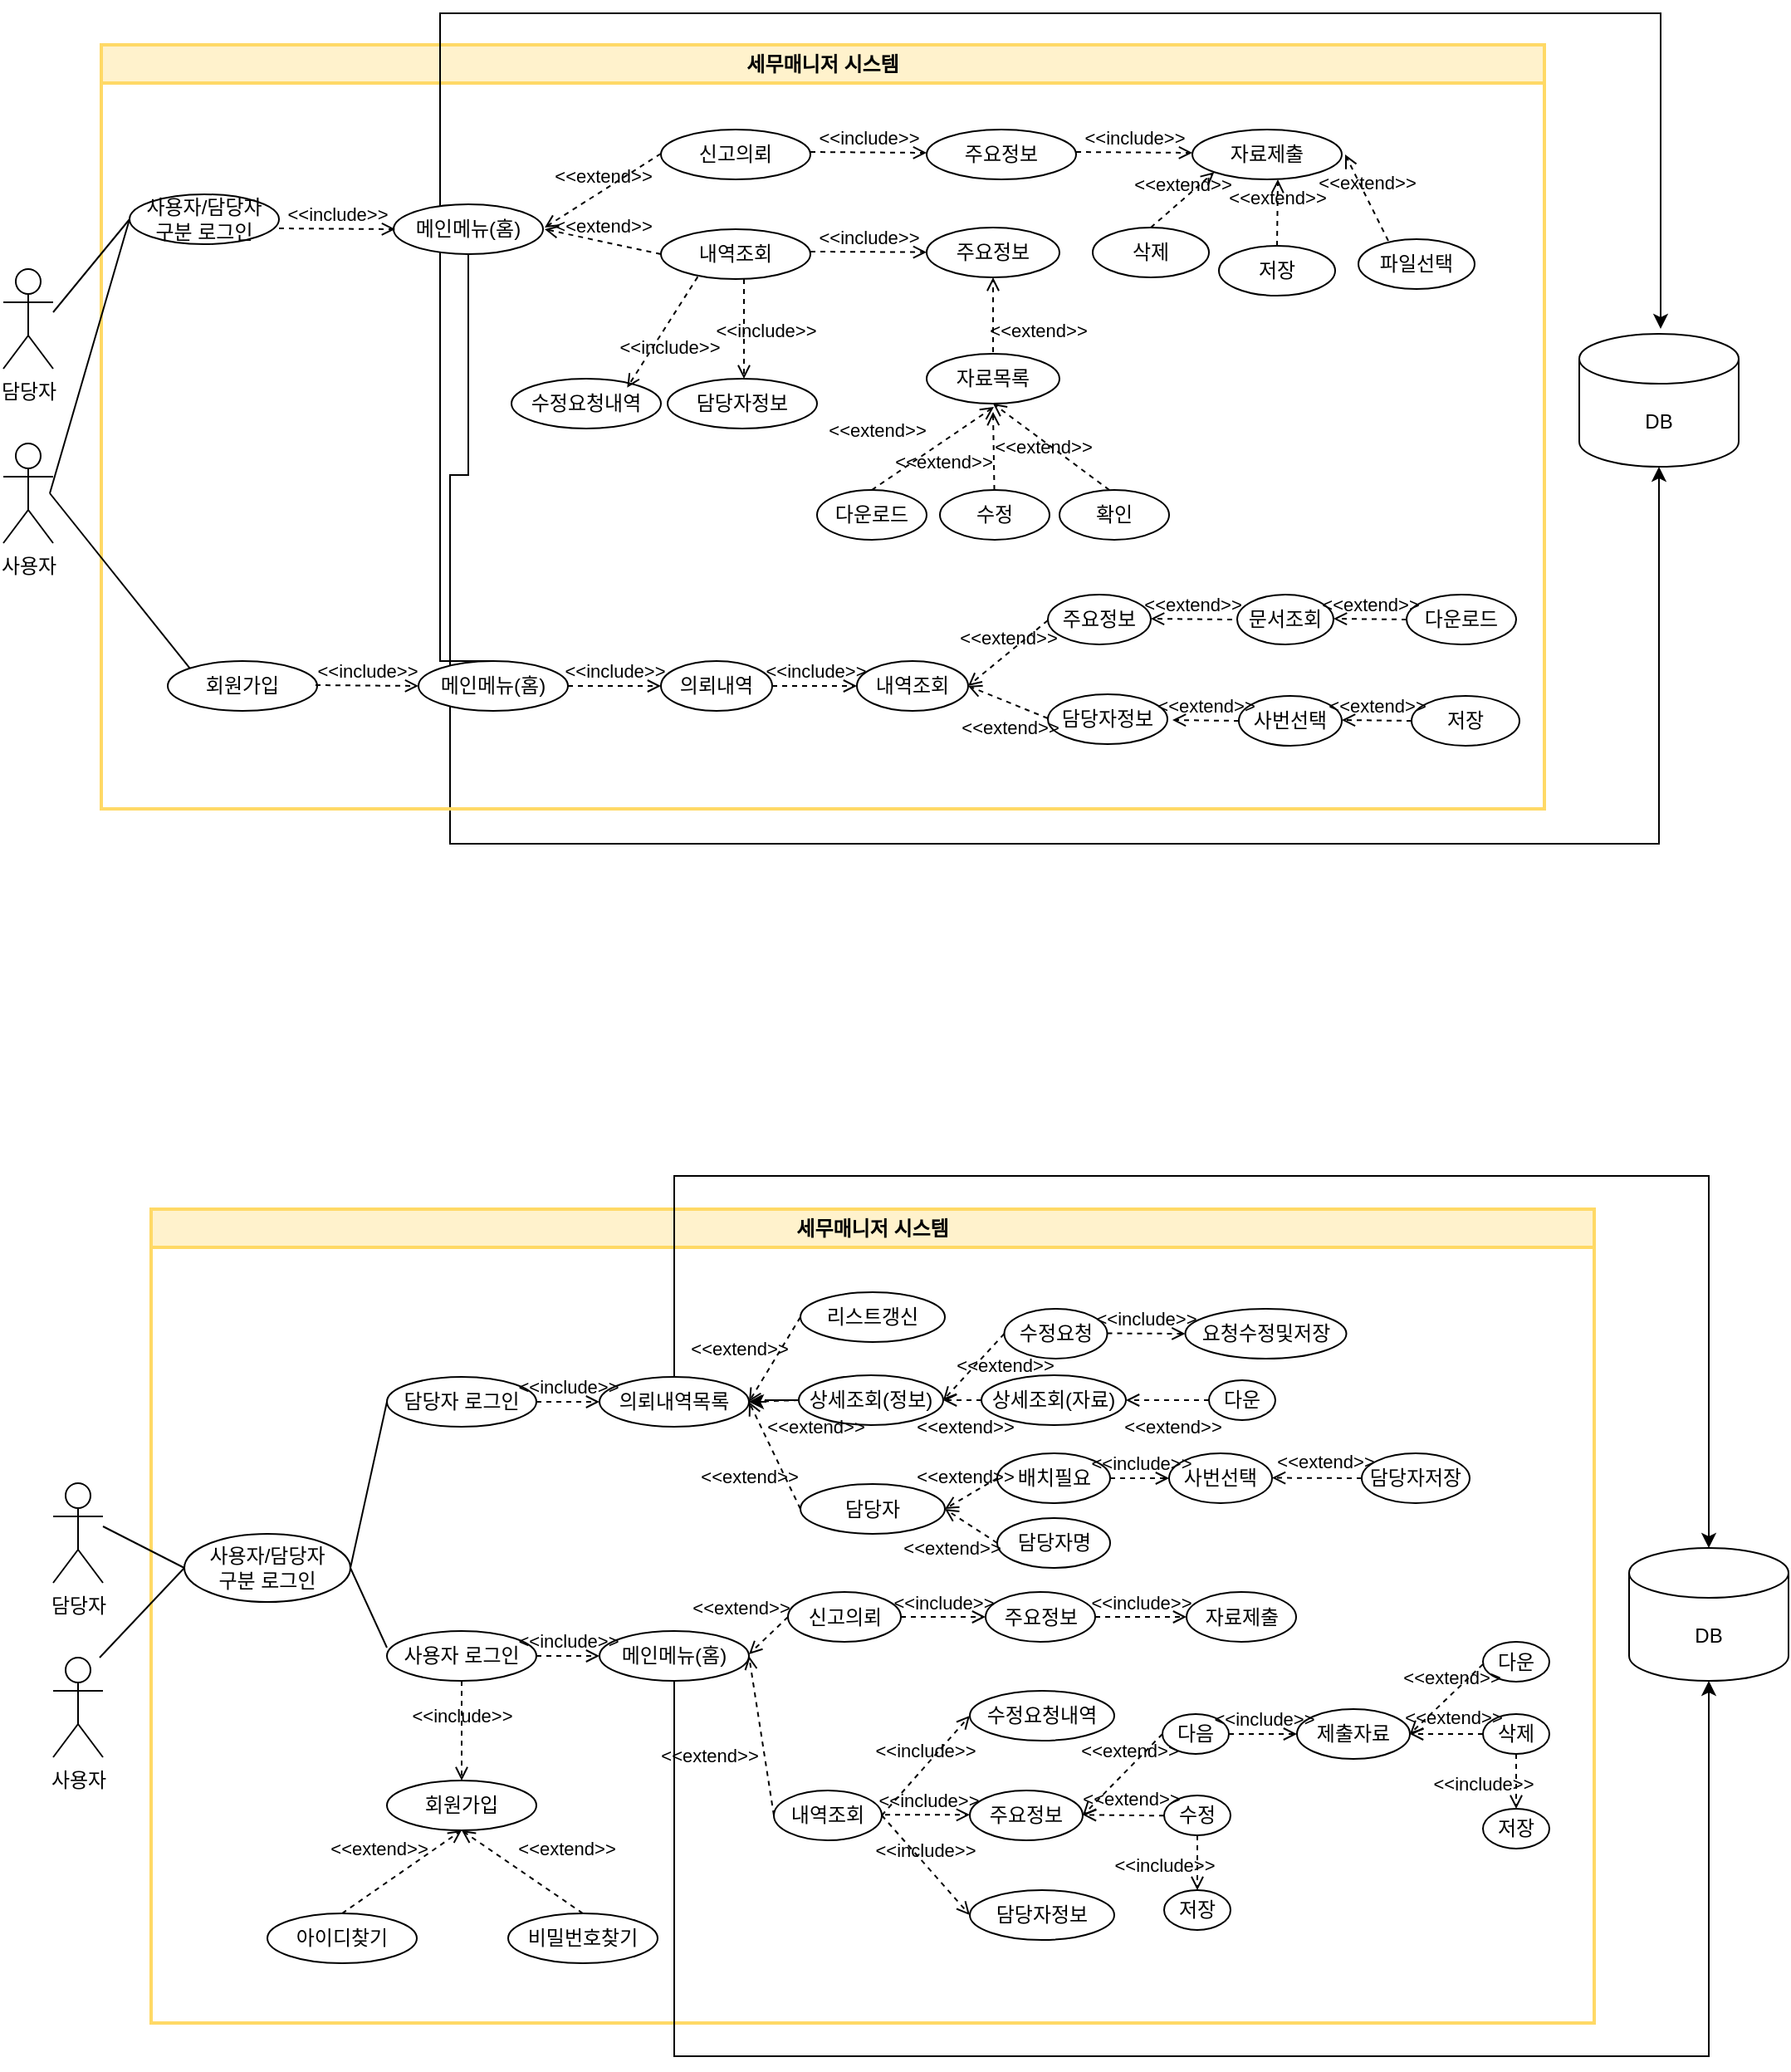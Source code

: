 <mxfile version="21.5.0" type="device">
  <diagram name="페이지-1" id="1_4jLRTt6C4VgZk9_CI8">
    <mxGraphModel dx="683" dy="436" grid="1" gridSize="10" guides="1" tooltips="1" connect="1" arrows="1" fold="1" page="1" pageScale="1" pageWidth="827" pageHeight="1169" math="0" shadow="0">
      <root>
        <mxCell id="0" />
        <mxCell id="1" parent="0" />
        <mxCell id="UnH_teKRYjCoHpWosyrO-1" value="담당자" style="shape=umlActor;verticalLabelPosition=bottom;verticalAlign=top;html=1;outlineConnect=0;" parent="1" vertex="1">
          <mxGeometry x="31" y="404" width="30" height="60" as="geometry" />
        </mxCell>
        <mxCell id="0yb1WNiDXI75J15WsoSP-32" style="edgeStyle=orthogonalEdgeStyle;rounded=0;orthogonalLoop=1;jettySize=auto;html=1;exitX=0.5;exitY=1;exitDx=0;exitDy=0;entryX=0.5;entryY=1;entryDx=0;entryDy=0;entryPerimeter=0;" parent="1" source="UnH_teKRYjCoHpWosyrO-8" target="UnH_teKRYjCoHpWosyrO-42" edge="1">
          <mxGeometry relative="1" as="geometry">
            <Array as="points">
              <mxPoint x="300" y="528" />
              <mxPoint x="300" y="750" />
              <mxPoint x="1028" y="750" />
            </Array>
          </mxGeometry>
        </mxCell>
        <mxCell id="UnH_teKRYjCoHpWosyrO-82" value="세무매니저 시스템" style="swimlane;whiteSpace=wrap;html=1;fillColor=#fff2cc;strokeColor=#FFD966;strokeWidth=2;" parent="1" vertex="1">
          <mxGeometry x="90" y="269" width="869" height="460" as="geometry" />
        </mxCell>
        <mxCell id="0yb1WNiDXI75J15WsoSP-33" style="edgeStyle=orthogonalEdgeStyle;rounded=0;orthogonalLoop=1;jettySize=auto;html=1;exitX=0.5;exitY=0;exitDx=0;exitDy=0;" parent="UnH_teKRYjCoHpWosyrO-82" source="0yb1WNiDXI75J15WsoSP-4" edge="1">
          <mxGeometry relative="1" as="geometry">
            <mxPoint x="939" y="171" as="targetPoint" />
            <Array as="points">
              <mxPoint x="204" y="-19" />
              <mxPoint x="939" y="-19" />
            </Array>
          </mxGeometry>
        </mxCell>
        <mxCell id="0yb1WNiDXI75J15WsoSP-5" value="" style="endArrow=none;html=1;rounded=0;entryX=0.367;entryY=0.967;entryDx=0;entryDy=0;entryPerimeter=0;" parent="UnH_teKRYjCoHpWosyrO-82" target="UnH_teKRYjCoHpWosyrO-2" edge="1">
          <mxGeometry width="50" height="50" relative="1" as="geometry">
            <mxPoint x="-31" y="270" as="sourcePoint" />
            <mxPoint x="14" y="242" as="targetPoint" />
          </mxGeometry>
        </mxCell>
        <mxCell id="0yb1WNiDXI75J15WsoSP-7" value="" style="endArrow=none;html=1;rounded=0;entryX=0;entryY=0.5;entryDx=0;entryDy=0;" parent="UnH_teKRYjCoHpWosyrO-82" target="UnH_teKRYjCoHpWosyrO-3" edge="1">
          <mxGeometry width="50" height="50" relative="1" as="geometry">
            <mxPoint x="-31" y="270" as="sourcePoint" />
            <mxPoint x="35" y="250" as="targetPoint" />
          </mxGeometry>
        </mxCell>
        <mxCell id="UnH_teKRYjCoHpWosyrO-3" value="사용자/담당자&lt;br&gt;구분 로그인" style="ellipse;whiteSpace=wrap;html=1;" parent="UnH_teKRYjCoHpWosyrO-82" vertex="1">
          <mxGeometry x="17" y="90" width="90" height="30" as="geometry" />
        </mxCell>
        <mxCell id="UnH_teKRYjCoHpWosyrO-8" value="메인메뉴(홈)" style="ellipse;whiteSpace=wrap;html=1;" parent="UnH_teKRYjCoHpWosyrO-82" vertex="1">
          <mxGeometry x="176" y="96" width="90" height="30" as="geometry" />
        </mxCell>
        <mxCell id="UnH_teKRYjCoHpWosyrO-10" value="&amp;lt;&amp;lt;include&amp;gt;&amp;gt;" style="html=1;verticalAlign=bottom;labelBackgroundColor=none;endArrow=open;endFill=0;dashed=1;rounded=0;" parent="UnH_teKRYjCoHpWosyrO-82" edge="1">
          <mxGeometry width="160" relative="1" as="geometry">
            <mxPoint x="107" y="110.5" as="sourcePoint" />
            <mxPoint x="177" y="111" as="targetPoint" />
          </mxGeometry>
        </mxCell>
        <mxCell id="UnH_teKRYjCoHpWosyrO-13" value="신고의뢰" style="ellipse;whiteSpace=wrap;html=1;" parent="UnH_teKRYjCoHpWosyrO-82" vertex="1">
          <mxGeometry x="337" y="51" width="90" height="30" as="geometry" />
        </mxCell>
        <mxCell id="UnH_teKRYjCoHpWosyrO-14" value="&amp;lt;&amp;lt;extend&amp;gt;&amp;gt;" style="html=1;verticalAlign=bottom;labelBackgroundColor=none;endArrow=open;endFill=0;dashed=1;rounded=0;entryX=1;entryY=0.5;entryDx=0;entryDy=0;" parent="UnH_teKRYjCoHpWosyrO-82" edge="1">
          <mxGeometry width="160" relative="1" as="geometry">
            <mxPoint x="337" y="65.5" as="sourcePoint" />
            <mxPoint x="267" y="110" as="targetPoint" />
          </mxGeometry>
        </mxCell>
        <mxCell id="UnH_teKRYjCoHpWosyrO-15" value="내역조회" style="ellipse;whiteSpace=wrap;html=1;" parent="UnH_teKRYjCoHpWosyrO-82" vertex="1">
          <mxGeometry x="337" y="111" width="90" height="30" as="geometry" />
        </mxCell>
        <mxCell id="UnH_teKRYjCoHpWosyrO-16" value="&amp;lt;&amp;lt;extend&amp;gt;&amp;gt;" style="html=1;verticalAlign=bottom;labelBackgroundColor=none;endArrow=open;endFill=0;dashed=1;rounded=0;exitX=0;exitY=0.5;exitDx=0;exitDy=0;" parent="UnH_teKRYjCoHpWosyrO-82" source="UnH_teKRYjCoHpWosyrO-15" edge="1">
          <mxGeometry width="160" relative="1" as="geometry">
            <mxPoint x="347" y="75.5" as="sourcePoint" />
            <mxPoint x="267" y="111" as="targetPoint" />
          </mxGeometry>
        </mxCell>
        <mxCell id="UnH_teKRYjCoHpWosyrO-17" value="&amp;lt;&amp;lt;include&amp;gt;&amp;gt;" style="html=1;verticalAlign=bottom;labelBackgroundColor=none;endArrow=open;endFill=0;dashed=1;rounded=0;" parent="UnH_teKRYjCoHpWosyrO-82" edge="1">
          <mxGeometry width="160" relative="1" as="geometry">
            <mxPoint x="427" y="64.5" as="sourcePoint" />
            <mxPoint x="497" y="65" as="targetPoint" />
          </mxGeometry>
        </mxCell>
        <mxCell id="UnH_teKRYjCoHpWosyrO-18" value="주요정보" style="ellipse;whiteSpace=wrap;html=1;" parent="UnH_teKRYjCoHpWosyrO-82" vertex="1">
          <mxGeometry x="497" y="51" width="90" height="30" as="geometry" />
        </mxCell>
        <mxCell id="UnH_teKRYjCoHpWosyrO-19" value="&amp;lt;&amp;lt;include&amp;gt;&amp;gt;" style="html=1;verticalAlign=bottom;labelBackgroundColor=none;endArrow=open;endFill=0;dashed=1;rounded=0;" parent="UnH_teKRYjCoHpWosyrO-82" edge="1">
          <mxGeometry width="160" relative="1" as="geometry">
            <mxPoint x="587" y="64.5" as="sourcePoint" />
            <mxPoint x="657" y="65" as="targetPoint" />
          </mxGeometry>
        </mxCell>
        <mxCell id="UnH_teKRYjCoHpWosyrO-20" value="자료제출" style="ellipse;whiteSpace=wrap;html=1;" parent="UnH_teKRYjCoHpWosyrO-82" vertex="1">
          <mxGeometry x="657" y="51" width="90" height="30" as="geometry" />
        </mxCell>
        <mxCell id="UnH_teKRYjCoHpWosyrO-21" value="&amp;lt;&amp;lt;include&amp;gt;&amp;gt;" style="html=1;verticalAlign=bottom;labelBackgroundColor=none;endArrow=open;endFill=0;dashed=1;rounded=0;" parent="UnH_teKRYjCoHpWosyrO-82" target="UnH_teKRYjCoHpWosyrO-22" edge="1">
          <mxGeometry width="160" relative="1" as="geometry">
            <mxPoint x="427" y="124.5" as="sourcePoint" />
            <mxPoint x="497" y="125" as="targetPoint" />
          </mxGeometry>
        </mxCell>
        <mxCell id="UnH_teKRYjCoHpWosyrO-22" value="주요정보" style="ellipse;whiteSpace=wrap;html=1;" parent="UnH_teKRYjCoHpWosyrO-82" vertex="1">
          <mxGeometry x="497" y="110" width="80" height="30" as="geometry" />
        </mxCell>
        <mxCell id="UnH_teKRYjCoHpWosyrO-23" value="&amp;lt;&amp;lt;extend&amp;gt;&amp;gt;" style="html=1;verticalAlign=bottom;labelBackgroundColor=none;endArrow=open;endFill=0;dashed=1;rounded=0;entryX=0.5;entryY=1;entryDx=0;entryDy=0;" parent="UnH_teKRYjCoHpWosyrO-82" target="UnH_teKRYjCoHpWosyrO-22" edge="1">
          <mxGeometry x="-0.6" y="-27" width="160" relative="1" as="geometry">
            <mxPoint x="537" y="191" as="sourcePoint" />
            <mxPoint x="517" y="191" as="targetPoint" />
            <mxPoint as="offset" />
          </mxGeometry>
        </mxCell>
        <mxCell id="UnH_teKRYjCoHpWosyrO-24" value="자료목록" style="ellipse;whiteSpace=wrap;html=1;" parent="UnH_teKRYjCoHpWosyrO-82" vertex="1">
          <mxGeometry x="497" y="186" width="80" height="30" as="geometry" />
        </mxCell>
        <mxCell id="UnH_teKRYjCoHpWosyrO-40" value="파일선택" style="ellipse;whiteSpace=wrap;html=1;" parent="UnH_teKRYjCoHpWosyrO-82" vertex="1">
          <mxGeometry x="757" y="117" width="70" height="30" as="geometry" />
        </mxCell>
        <mxCell id="UnH_teKRYjCoHpWosyrO-25" value="&amp;lt;&amp;lt;extend&amp;gt;&amp;gt;" style="html=1;verticalAlign=bottom;labelBackgroundColor=none;endArrow=open;endFill=0;dashed=1;rounded=0;entryX=0.5;entryY=1;entryDx=0;entryDy=0;exitX=0.5;exitY=0;exitDx=0;exitDy=0;" parent="UnH_teKRYjCoHpWosyrO-82" source="UnH_teKRYjCoHpWosyrO-26" edge="1">
          <mxGeometry x="-0.603" y="21" width="160" relative="1" as="geometry">
            <mxPoint x="537.5" y="269" as="sourcePoint" />
            <mxPoint x="537.5" y="218" as="targetPoint" />
            <mxPoint as="offset" />
          </mxGeometry>
        </mxCell>
        <mxCell id="UnH_teKRYjCoHpWosyrO-26" value="다운로드" style="ellipse;whiteSpace=wrap;html=1;" parent="UnH_teKRYjCoHpWosyrO-82" vertex="1">
          <mxGeometry x="431" y="268" width="66" height="30" as="geometry" />
        </mxCell>
        <mxCell id="UnH_teKRYjCoHpWosyrO-27" value="&amp;lt;&amp;lt;include&amp;gt;&amp;gt;" style="html=1;verticalAlign=bottom;labelBackgroundColor=none;endArrow=open;endFill=0;dashed=1;rounded=0;" parent="UnH_teKRYjCoHpWosyrO-82" edge="1">
          <mxGeometry x="0.333" y="13" width="160" relative="1" as="geometry">
            <mxPoint x="387" y="141" as="sourcePoint" />
            <mxPoint x="387" y="201" as="targetPoint" />
            <mxPoint as="offset" />
          </mxGeometry>
        </mxCell>
        <mxCell id="UnH_teKRYjCoHpWosyrO-28" value="담당자정보" style="ellipse;whiteSpace=wrap;html=1;" parent="UnH_teKRYjCoHpWosyrO-82" vertex="1">
          <mxGeometry x="341" y="201" width="90" height="30" as="geometry" />
        </mxCell>
        <mxCell id="UnH_teKRYjCoHpWosyrO-29" value="&amp;lt;&amp;lt;extend&amp;gt;&amp;gt;" style="html=1;verticalAlign=bottom;labelBackgroundColor=none;endArrow=open;endFill=0;dashed=1;rounded=0;entryX=0;entryY=1;entryDx=0;entryDy=0;exitX=0.5;exitY=0;exitDx=0;exitDy=0;" parent="UnH_teKRYjCoHpWosyrO-82" source="UnH_teKRYjCoHpWosyrO-32" target="UnH_teKRYjCoHpWosyrO-20" edge="1">
          <mxGeometry width="160" relative="1" as="geometry">
            <mxPoint x="657" y="131" as="sourcePoint" />
            <mxPoint x="707" y="81" as="targetPoint" />
          </mxGeometry>
        </mxCell>
        <mxCell id="UnH_teKRYjCoHpWosyrO-30" value="저장" style="ellipse;whiteSpace=wrap;html=1;" parent="UnH_teKRYjCoHpWosyrO-82" vertex="1">
          <mxGeometry x="673" y="121" width="70" height="30" as="geometry" />
        </mxCell>
        <mxCell id="UnH_teKRYjCoHpWosyrO-31" value="&amp;lt;&amp;lt;extend&amp;gt;&amp;gt;" style="html=1;verticalAlign=bottom;labelBackgroundColor=none;endArrow=open;endFill=0;dashed=1;rounded=0;entryX=0;entryY=1;entryDx=0;entryDy=0;exitX=0.5;exitY=0;exitDx=0;exitDy=0;" parent="UnH_teKRYjCoHpWosyrO-82" source="UnH_teKRYjCoHpWosyrO-30" edge="1">
          <mxGeometry width="160" relative="1" as="geometry">
            <mxPoint x="707" y="121" as="sourcePoint" />
            <mxPoint x="708.5" y="81" as="targetPoint" />
          </mxGeometry>
        </mxCell>
        <mxCell id="UnH_teKRYjCoHpWosyrO-32" value="삭제" style="ellipse;whiteSpace=wrap;html=1;" parent="UnH_teKRYjCoHpWosyrO-82" vertex="1">
          <mxGeometry x="597" y="110" width="70" height="30" as="geometry" />
        </mxCell>
        <mxCell id="UnH_teKRYjCoHpWosyrO-34" value="&amp;lt;&amp;lt;extend&amp;gt;&amp;gt;" style="html=1;verticalAlign=bottom;labelBackgroundColor=none;endArrow=open;endFill=0;dashed=1;rounded=0;entryX=0.5;entryY=1;entryDx=0;entryDy=0;" parent="UnH_teKRYjCoHpWosyrO-82" target="UnH_teKRYjCoHpWosyrO-24" edge="1">
          <mxGeometry x="-0.031" y="10" width="160" relative="1" as="geometry">
            <mxPoint x="607" y="268" as="sourcePoint" />
            <mxPoint x="712" y="268" as="targetPoint" />
            <mxPoint as="offset" />
          </mxGeometry>
        </mxCell>
        <mxCell id="UnH_teKRYjCoHpWosyrO-35" value="확인" style="ellipse;whiteSpace=wrap;html=1;" parent="UnH_teKRYjCoHpWosyrO-82" vertex="1">
          <mxGeometry x="577" y="268" width="66" height="30" as="geometry" />
        </mxCell>
        <mxCell id="UnH_teKRYjCoHpWosyrO-36" value="수정" style="ellipse;whiteSpace=wrap;html=1;" parent="UnH_teKRYjCoHpWosyrO-82" vertex="1">
          <mxGeometry x="505" y="268" width="66" height="30" as="geometry" />
        </mxCell>
        <mxCell id="UnH_teKRYjCoHpWosyrO-37" value="&amp;lt;&amp;lt;extend&amp;gt;&amp;gt;" style="html=1;verticalAlign=bottom;labelBackgroundColor=none;endArrow=open;endFill=0;dashed=1;rounded=0;" parent="UnH_teKRYjCoHpWosyrO-82" source="UnH_teKRYjCoHpWosyrO-36" edge="1">
          <mxGeometry x="-0.681" y="31" width="160" relative="1" as="geometry">
            <mxPoint x="417" y="381" as="sourcePoint" />
            <mxPoint x="537" y="221" as="targetPoint" />
            <mxPoint y="-1" as="offset" />
          </mxGeometry>
        </mxCell>
        <mxCell id="UnH_teKRYjCoHpWosyrO-41" value="&amp;lt;&amp;lt;extend&amp;gt;&amp;gt;" style="html=1;verticalAlign=bottom;labelBackgroundColor=none;endArrow=open;endFill=0;dashed=1;rounded=0;exitX=0.257;exitY=0.033;exitDx=0;exitDy=0;exitPerimeter=0;" parent="UnH_teKRYjCoHpWosyrO-82" source="UnH_teKRYjCoHpWosyrO-40" edge="1">
          <mxGeometry width="160" relative="1" as="geometry">
            <mxPoint x="483" y="5.5" as="sourcePoint" />
            <mxPoint x="749" y="66" as="targetPoint" />
          </mxGeometry>
        </mxCell>
        <mxCell id="UnH_teKRYjCoHpWosyrO-2" value="회원가입" style="ellipse;whiteSpace=wrap;html=1;" parent="UnH_teKRYjCoHpWosyrO-82" vertex="1">
          <mxGeometry x="40" y="371" width="90" height="30" as="geometry" />
        </mxCell>
        <mxCell id="0yb1WNiDXI75J15WsoSP-3" value="&amp;lt;&amp;lt;include&amp;gt;&amp;gt;" style="html=1;verticalAlign=bottom;labelBackgroundColor=none;endArrow=open;endFill=0;dashed=1;rounded=0;entryX=0;entryY=0.5;entryDx=0;entryDy=0;" parent="UnH_teKRYjCoHpWosyrO-82" target="0yb1WNiDXI75J15WsoSP-4" edge="1">
          <mxGeometry width="160" relative="1" as="geometry">
            <mxPoint x="129" y="385.5" as="sourcePoint" />
            <mxPoint x="199" y="386" as="targetPoint" />
          </mxGeometry>
        </mxCell>
        <mxCell id="0yb1WNiDXI75J15WsoSP-4" value="메인메뉴(홈)" style="ellipse;whiteSpace=wrap;html=1;" parent="UnH_teKRYjCoHpWosyrO-82" vertex="1">
          <mxGeometry x="191" y="371" width="90" height="30" as="geometry" />
        </mxCell>
        <mxCell id="0yb1WNiDXI75J15WsoSP-8" value="의뢰내역" style="ellipse;whiteSpace=wrap;html=1;" parent="UnH_teKRYjCoHpWosyrO-82" vertex="1">
          <mxGeometry x="337" y="371" width="67" height="30" as="geometry" />
        </mxCell>
        <mxCell id="0yb1WNiDXI75J15WsoSP-12" value="주요정보" style="ellipse;whiteSpace=wrap;html=1;" parent="UnH_teKRYjCoHpWosyrO-82" vertex="1">
          <mxGeometry x="570" y="331" width="62" height="30" as="geometry" />
        </mxCell>
        <mxCell id="0yb1WNiDXI75J15WsoSP-13" value="담당자정보" style="ellipse;whiteSpace=wrap;html=1;" parent="UnH_teKRYjCoHpWosyrO-82" vertex="1">
          <mxGeometry x="570" y="391" width="72" height="30" as="geometry" />
        </mxCell>
        <mxCell id="0yb1WNiDXI75J15WsoSP-15" value="&amp;lt;&amp;lt;include&amp;gt;&amp;gt;" style="html=1;verticalAlign=bottom;labelBackgroundColor=none;endArrow=open;endFill=0;dashed=1;rounded=0;entryX=0;entryY=0.5;entryDx=0;entryDy=0;exitX=1;exitY=0.5;exitDx=0;exitDy=0;exitPerimeter=0;" parent="UnH_teKRYjCoHpWosyrO-82" source="0yb1WNiDXI75J15WsoSP-4" target="0yb1WNiDXI75J15WsoSP-8" edge="1">
          <mxGeometry width="160" relative="1" as="geometry">
            <mxPoint x="289" y="385.5" as="sourcePoint" />
            <mxPoint x="449" y="385.5" as="targetPoint" />
          </mxGeometry>
        </mxCell>
        <mxCell id="0yb1WNiDXI75J15WsoSP-16" value="&amp;lt;&amp;lt;extend&amp;gt;&amp;gt;" style="html=1;verticalAlign=bottom;labelBackgroundColor=none;endArrow=open;endFill=0;dashed=1;rounded=0;entryX=1;entryY=0.5;entryDx=0;entryDy=0;" parent="UnH_teKRYjCoHpWosyrO-82" target="0yb1WNiDXI75J15WsoSP-20" edge="1">
          <mxGeometry width="160" relative="1" as="geometry">
            <mxPoint x="570" y="346.5" as="sourcePoint" />
            <mxPoint x="530" y="386" as="targetPoint" />
          </mxGeometry>
        </mxCell>
        <mxCell id="0yb1WNiDXI75J15WsoSP-17" value="&amp;lt;&amp;lt;extend&amp;gt;&amp;gt;" style="html=1;verticalAlign=bottom;labelBackgroundColor=none;endArrow=open;endFill=0;dashed=1;rounded=0;entryX=1;entryY=0.5;entryDx=0;entryDy=0;" parent="UnH_teKRYjCoHpWosyrO-82" target="0yb1WNiDXI75J15WsoSP-20" edge="1">
          <mxGeometry x="-0.364" y="21" width="160" relative="1" as="geometry">
            <mxPoint x="570" y="405.5" as="sourcePoint" />
            <mxPoint x="530" y="391" as="targetPoint" />
            <mxPoint y="1" as="offset" />
          </mxGeometry>
        </mxCell>
        <mxCell id="0yb1WNiDXI75J15WsoSP-20" value="내역조회" style="ellipse;whiteSpace=wrap;html=1;" parent="UnH_teKRYjCoHpWosyrO-82" vertex="1">
          <mxGeometry x="455" y="371" width="67" height="30" as="geometry" />
        </mxCell>
        <mxCell id="0yb1WNiDXI75J15WsoSP-21" value="&amp;lt;&amp;lt;include&amp;gt;&amp;gt;" style="html=1;verticalAlign=bottom;labelBackgroundColor=none;endArrow=open;endFill=0;dashed=1;rounded=0;entryX=0;entryY=0.5;entryDx=0;entryDy=0;exitX=1;exitY=0.5;exitDx=0;exitDy=0;" parent="UnH_teKRYjCoHpWosyrO-82" source="0yb1WNiDXI75J15WsoSP-8" target="0yb1WNiDXI75J15WsoSP-20" edge="1">
          <mxGeometry width="160" relative="1" as="geometry">
            <mxPoint x="421" y="385.5" as="sourcePoint" />
            <mxPoint x="581" y="385.5" as="targetPoint" />
          </mxGeometry>
        </mxCell>
        <mxCell id="0yb1WNiDXI75J15WsoSP-26" value="문서조회" style="ellipse;whiteSpace=wrap;html=1;" parent="UnH_teKRYjCoHpWosyrO-82" vertex="1">
          <mxGeometry x="684" y="331" width="58" height="30" as="geometry" />
        </mxCell>
        <mxCell id="0yb1WNiDXI75J15WsoSP-27" value="다운로드" style="ellipse;whiteSpace=wrap;html=1;" parent="UnH_teKRYjCoHpWosyrO-82" vertex="1">
          <mxGeometry x="786" y="331" width="66" height="30" as="geometry" />
        </mxCell>
        <mxCell id="0yb1WNiDXI75J15WsoSP-29" value="&amp;lt;&amp;lt;extend&amp;gt;&amp;gt;" style="html=1;verticalAlign=bottom;labelBackgroundColor=none;endArrow=open;endFill=0;dashed=1;rounded=0;" parent="UnH_teKRYjCoHpWosyrO-82" edge="1">
          <mxGeometry width="160" relative="1" as="geometry">
            <mxPoint x="681" y="346" as="sourcePoint" />
            <mxPoint x="632" y="345.5" as="targetPoint" />
          </mxGeometry>
        </mxCell>
        <mxCell id="0yb1WNiDXI75J15WsoSP-31" value="&amp;lt;&amp;lt;extend&amp;gt;&amp;gt;" style="html=1;verticalAlign=bottom;labelBackgroundColor=none;endArrow=open;endFill=0;dashed=1;rounded=0;exitX=0;exitY=0.5;exitDx=0;exitDy=0;" parent="UnH_teKRYjCoHpWosyrO-82" source="0yb1WNiDXI75J15WsoSP-27" edge="1">
          <mxGeometry width="160" relative="1" as="geometry">
            <mxPoint x="902" y="345.5" as="sourcePoint" />
            <mxPoint x="742" y="345.5" as="targetPoint" />
          </mxGeometry>
        </mxCell>
        <mxCell id="0yb1WNiDXI75J15WsoSP-18" value="사번선택" style="ellipse;whiteSpace=wrap;html=1;" parent="UnH_teKRYjCoHpWosyrO-82" vertex="1">
          <mxGeometry x="685" y="392" width="62" height="30" as="geometry" />
        </mxCell>
        <mxCell id="0yb1WNiDXI75J15WsoSP-22" value="&amp;lt;&amp;lt;extend&amp;gt;&amp;gt;" style="html=1;verticalAlign=bottom;labelBackgroundColor=none;endArrow=open;endFill=0;dashed=1;rounded=0;exitX=0;exitY=0.5;exitDx=0;exitDy=0;" parent="UnH_teKRYjCoHpWosyrO-82" source="0yb1WNiDXI75J15WsoSP-18" edge="1">
          <mxGeometry width="160" relative="1" as="geometry">
            <mxPoint x="805" y="406.5" as="sourcePoint" />
            <mxPoint x="645" y="406.5" as="targetPoint" />
          </mxGeometry>
        </mxCell>
        <mxCell id="0yb1WNiDXI75J15WsoSP-28" value="저장" style="ellipse;whiteSpace=wrap;html=1;" parent="UnH_teKRYjCoHpWosyrO-82" vertex="1">
          <mxGeometry x="789" y="392" width="65" height="30" as="geometry" />
        </mxCell>
        <mxCell id="0yb1WNiDXI75J15WsoSP-30" value="&amp;lt;&amp;lt;extend&amp;gt;&amp;gt;" style="html=1;verticalAlign=bottom;labelBackgroundColor=none;endArrow=open;endFill=0;dashed=1;rounded=0;exitX=0;exitY=0.5;exitDx=0;exitDy=0;" parent="UnH_teKRYjCoHpWosyrO-82" source="0yb1WNiDXI75J15WsoSP-28" edge="1">
          <mxGeometry width="160" relative="1" as="geometry">
            <mxPoint x="907" y="406.5" as="sourcePoint" />
            <mxPoint x="747" y="406.5" as="targetPoint" />
          </mxGeometry>
        </mxCell>
        <mxCell id="mCSv1eMPrU4gCBN5cKcx-4" value="수정요청내역" style="ellipse;whiteSpace=wrap;html=1;" parent="UnH_teKRYjCoHpWosyrO-82" vertex="1">
          <mxGeometry x="247" y="201" width="90" height="30" as="geometry" />
        </mxCell>
        <mxCell id="mCSv1eMPrU4gCBN5cKcx-3" value="&amp;lt;&amp;lt;include&amp;gt;&amp;gt;" style="html=1;verticalAlign=bottom;labelBackgroundColor=none;endArrow=open;endFill=0;dashed=1;rounded=0;exitX=0.246;exitY=0.956;exitDx=0;exitDy=0;exitPerimeter=0;entryX=0.774;entryY=0.178;entryDx=0;entryDy=0;entryPerimeter=0;" parent="UnH_teKRYjCoHpWosyrO-82" source="UnH_teKRYjCoHpWosyrO-15" target="mCSv1eMPrU4gCBN5cKcx-4" edge="1">
          <mxGeometry x="0.333" y="13" width="160" relative="1" as="geometry">
            <mxPoint x="320" y="141" as="sourcePoint" />
            <mxPoint x="320" y="201" as="targetPoint" />
            <mxPoint as="offset" />
          </mxGeometry>
        </mxCell>
        <mxCell id="UnH_teKRYjCoHpWosyrO-42" value="DB" style="shape=cylinder3;whiteSpace=wrap;html=1;boundedLbl=1;backgroundOutline=1;size=15;" parent="1" vertex="1">
          <mxGeometry x="980" y="443" width="96" height="80" as="geometry" />
        </mxCell>
        <mxCell id="UnH_teKRYjCoHpWosyrO-89" value="사용자" style="shape=umlActor;verticalLabelPosition=bottom;verticalAlign=top;html=1;outlineConnect=0;" parent="1" vertex="1">
          <mxGeometry x="31" y="509" width="30" height="60" as="geometry" />
        </mxCell>
        <mxCell id="UnH_teKRYjCoHpWosyrO-6" value="" style="endArrow=none;html=1;rounded=0;entryX=0;entryY=0.5;entryDx=0;entryDy=0;" parent="1" target="UnH_teKRYjCoHpWosyrO-3" edge="1">
          <mxGeometry width="50" height="50" relative="1" as="geometry">
            <mxPoint x="61" y="430" as="sourcePoint" />
            <mxPoint x="101" y="470" as="targetPoint" />
          </mxGeometry>
        </mxCell>
        <mxCell id="mCSv1eMPrU4gCBN5cKcx-6" value="담당자" style="shape=umlActor;verticalLabelPosition=bottom;verticalAlign=top;html=1;outlineConnect=0;" parent="1" vertex="1">
          <mxGeometry x="61" y="1135" width="30" height="60" as="geometry" />
        </mxCell>
        <mxCell id="mCSv1eMPrU4gCBN5cKcx-8" value="세무매니저 시스템" style="swimlane;whiteSpace=wrap;html=1;fillColor=#fff2cc;strokeColor=#FFD966;strokeWidth=2;" parent="1" vertex="1">
          <mxGeometry x="120" y="970" width="869" height="490" as="geometry" />
        </mxCell>
        <mxCell id="mCSv1eMPrU4gCBN5cKcx-11" value="" style="endArrow=none;html=1;rounded=0;entryX=0;entryY=0.5;entryDx=0;entryDy=0;" parent="mCSv1eMPrU4gCBN5cKcx-8" target="mCSv1eMPrU4gCBN5cKcx-12" edge="1">
          <mxGeometry width="50" height="50" relative="1" as="geometry">
            <mxPoint x="-31" y="270" as="sourcePoint" />
            <mxPoint x="35" y="250" as="targetPoint" />
          </mxGeometry>
        </mxCell>
        <mxCell id="mCSv1eMPrU4gCBN5cKcx-12" value="사용자/담당자&lt;br&gt;구분 로그인" style="ellipse;whiteSpace=wrap;html=1;" parent="mCSv1eMPrU4gCBN5cKcx-8" vertex="1">
          <mxGeometry x="20" y="195.5" width="100" height="41" as="geometry" />
        </mxCell>
        <mxCell id="mCSv1eMPrU4gCBN5cKcx-68" value="" style="endArrow=none;html=1;rounded=0;exitX=1;exitY=0.5;exitDx=0;exitDy=0;entryX=0;entryY=0.5;entryDx=0;entryDy=0;" parent="mCSv1eMPrU4gCBN5cKcx-8" source="mCSv1eMPrU4gCBN5cKcx-12" target="mCSv1eMPrU4gCBN5cKcx-69" edge="1">
          <mxGeometry width="50" height="50" relative="1" as="geometry">
            <mxPoint x="120" y="214" as="sourcePoint" />
            <mxPoint x="140" y="90" as="targetPoint" />
          </mxGeometry>
        </mxCell>
        <mxCell id="mCSv1eMPrU4gCBN5cKcx-69" value="담당자 로그인" style="ellipse;whiteSpace=wrap;html=1;" parent="mCSv1eMPrU4gCBN5cKcx-8" vertex="1">
          <mxGeometry x="142" y="101" width="90" height="30" as="geometry" />
        </mxCell>
        <mxCell id="mCSv1eMPrU4gCBN5cKcx-67" value="사용자 로그인" style="ellipse;whiteSpace=wrap;html=1;" parent="mCSv1eMPrU4gCBN5cKcx-8" vertex="1">
          <mxGeometry x="142" y="254" width="90" height="30" as="geometry" />
        </mxCell>
        <mxCell id="mCSv1eMPrU4gCBN5cKcx-66" value="" style="endArrow=none;html=1;rounded=0;entryX=1;entryY=0.5;entryDx=0;entryDy=0;exitX=0;exitY=0.333;exitDx=0;exitDy=0;exitPerimeter=0;" parent="mCSv1eMPrU4gCBN5cKcx-8" source="mCSv1eMPrU4gCBN5cKcx-67" target="mCSv1eMPrU4gCBN5cKcx-12" edge="1">
          <mxGeometry width="50" height="50" relative="1" as="geometry">
            <mxPoint x="140" y="274" as="sourcePoint" />
            <mxPoint x="120.0" y="240" as="targetPoint" />
          </mxGeometry>
        </mxCell>
        <mxCell id="mCSv1eMPrU4gCBN5cKcx-70" value="회원가입" style="ellipse;whiteSpace=wrap;html=1;" parent="mCSv1eMPrU4gCBN5cKcx-8" vertex="1">
          <mxGeometry x="142" y="344" width="90" height="30" as="geometry" />
        </mxCell>
        <mxCell id="mCSv1eMPrU4gCBN5cKcx-71" value="메인메뉴(홈)" style="ellipse;whiteSpace=wrap;html=1;" parent="mCSv1eMPrU4gCBN5cKcx-8" vertex="1">
          <mxGeometry x="270" y="254" width="90" height="30" as="geometry" />
        </mxCell>
        <mxCell id="mCSv1eMPrU4gCBN5cKcx-72" value="&amp;lt;&amp;lt;include&amp;gt;&amp;gt;" style="html=1;verticalAlign=bottom;labelBackgroundColor=none;endArrow=open;endFill=0;dashed=1;rounded=0;entryX=0;entryY=0.5;entryDx=0;entryDy=0;" parent="mCSv1eMPrU4gCBN5cKcx-8" source="mCSv1eMPrU4gCBN5cKcx-67" target="mCSv1eMPrU4gCBN5cKcx-71" edge="1">
          <mxGeometry width="160" relative="1" as="geometry">
            <mxPoint x="232" y="268.58" as="sourcePoint" />
            <mxPoint x="294" y="269.08" as="targetPoint" />
          </mxGeometry>
        </mxCell>
        <mxCell id="mCSv1eMPrU4gCBN5cKcx-74" value="&amp;lt;&amp;lt;include&amp;gt;&amp;gt;" style="html=1;verticalAlign=bottom;labelBackgroundColor=none;endArrow=open;endFill=0;dashed=1;rounded=0;entryX=0.5;entryY=0;entryDx=0;entryDy=0;exitX=0.5;exitY=1;exitDx=0;exitDy=0;" parent="mCSv1eMPrU4gCBN5cKcx-8" source="mCSv1eMPrU4gCBN5cKcx-67" target="mCSv1eMPrU4gCBN5cKcx-70" edge="1">
          <mxGeometry width="160" relative="1" as="geometry">
            <mxPoint x="170" y="314" as="sourcePoint" />
            <mxPoint x="232" y="314.5" as="targetPoint" />
          </mxGeometry>
        </mxCell>
        <mxCell id="mCSv1eMPrU4gCBN5cKcx-75" value="신고의뢰" style="ellipse;whiteSpace=wrap;html=1;" parent="mCSv1eMPrU4gCBN5cKcx-8" vertex="1">
          <mxGeometry x="383.5" y="230.5" width="68" height="30" as="geometry" />
        </mxCell>
        <mxCell id="mCSv1eMPrU4gCBN5cKcx-76" value="&amp;lt;&amp;lt;extend&amp;gt;&amp;gt;" style="html=1;verticalAlign=bottom;labelBackgroundColor=none;endArrow=open;endFill=0;dashed=1;rounded=0;entryX=1;entryY=0.5;entryDx=0;entryDy=0;exitX=0;exitY=0.5;exitDx=0;exitDy=0;" parent="mCSv1eMPrU4gCBN5cKcx-8" source="mCSv1eMPrU4gCBN5cKcx-75" edge="1">
          <mxGeometry x="0.442" y="-17" width="160" relative="1" as="geometry">
            <mxPoint x="430" y="223.5" as="sourcePoint" />
            <mxPoint x="360" y="268" as="targetPoint" />
            <mxPoint as="offset" />
          </mxGeometry>
        </mxCell>
        <mxCell id="mCSv1eMPrU4gCBN5cKcx-77" value="내역조회" style="ellipse;whiteSpace=wrap;html=1;" parent="mCSv1eMPrU4gCBN5cKcx-8" vertex="1">
          <mxGeometry x="375" y="350" width="65" height="30" as="geometry" />
        </mxCell>
        <mxCell id="mCSv1eMPrU4gCBN5cKcx-78" value="&amp;lt;&amp;lt;extend&amp;gt;&amp;gt;" style="html=1;verticalAlign=bottom;labelBackgroundColor=none;endArrow=open;endFill=0;dashed=1;rounded=0;exitX=0;exitY=0.5;exitDx=0;exitDy=0;" parent="mCSv1eMPrU4gCBN5cKcx-8" source="mCSv1eMPrU4gCBN5cKcx-77" edge="1">
          <mxGeometry x="-0.333" y="34" width="160" relative="1" as="geometry">
            <mxPoint x="440" y="233.5" as="sourcePoint" />
            <mxPoint x="360" y="269" as="targetPoint" />
            <mxPoint as="offset" />
          </mxGeometry>
        </mxCell>
        <mxCell id="mCSv1eMPrU4gCBN5cKcx-79" value="&amp;lt;&amp;lt;include&amp;gt;&amp;gt;" style="html=1;verticalAlign=bottom;labelBackgroundColor=none;endArrow=open;endFill=0;dashed=1;rounded=0;exitX=1;exitY=0.5;exitDx=0;exitDy=0;" parent="mCSv1eMPrU4gCBN5cKcx-8" source="mCSv1eMPrU4gCBN5cKcx-75" target="mCSv1eMPrU4gCBN5cKcx-80" edge="1">
          <mxGeometry width="160" relative="1" as="geometry">
            <mxPoint x="493" y="223.66" as="sourcePoint" />
            <mxPoint x="563" y="224.16" as="targetPoint" />
          </mxGeometry>
        </mxCell>
        <mxCell id="mCSv1eMPrU4gCBN5cKcx-80" value="주요정보" style="ellipse;whiteSpace=wrap;html=1;" parent="mCSv1eMPrU4gCBN5cKcx-8" vertex="1">
          <mxGeometry x="502.5" y="230.5" width="66" height="30" as="geometry" />
        </mxCell>
        <mxCell id="mCSv1eMPrU4gCBN5cKcx-81" value="&amp;lt;&amp;lt;include&amp;gt;&amp;gt;" style="html=1;verticalAlign=bottom;labelBackgroundColor=none;endArrow=open;endFill=0;dashed=1;rounded=0;exitX=1;exitY=0.5;exitDx=0;exitDy=0;entryX=0;entryY=0.5;entryDx=0;entryDy=0;" parent="mCSv1eMPrU4gCBN5cKcx-8" source="mCSv1eMPrU4gCBN5cKcx-80" target="mCSv1eMPrU4gCBN5cKcx-83" edge="1">
          <mxGeometry width="160" relative="1" as="geometry">
            <mxPoint x="590" y="223.66" as="sourcePoint" />
            <mxPoint x="630" y="224" as="targetPoint" />
          </mxGeometry>
        </mxCell>
        <mxCell id="mCSv1eMPrU4gCBN5cKcx-83" value="자료제출" style="ellipse;whiteSpace=wrap;html=1;" parent="mCSv1eMPrU4gCBN5cKcx-8" vertex="1">
          <mxGeometry x="623.5" y="230.5" width="66" height="30" as="geometry" />
        </mxCell>
        <mxCell id="mCSv1eMPrU4gCBN5cKcx-84" value="수정요청내역" style="ellipse;whiteSpace=wrap;html=1;" parent="mCSv1eMPrU4gCBN5cKcx-8" vertex="1">
          <mxGeometry x="493" y="290" width="87" height="30" as="geometry" />
        </mxCell>
        <mxCell id="mCSv1eMPrU4gCBN5cKcx-85" value="주요정보" style="ellipse;whiteSpace=wrap;html=1;" parent="mCSv1eMPrU4gCBN5cKcx-8" vertex="1">
          <mxGeometry x="493" y="350" width="68" height="30" as="geometry" />
        </mxCell>
        <mxCell id="mCSv1eMPrU4gCBN5cKcx-86" value="담당자정보" style="ellipse;whiteSpace=wrap;html=1;" parent="mCSv1eMPrU4gCBN5cKcx-8" vertex="1">
          <mxGeometry x="493" y="410" width="87" height="30" as="geometry" />
        </mxCell>
        <mxCell id="mCSv1eMPrU4gCBN5cKcx-87" value="&amp;lt;&amp;lt;include&amp;gt;&amp;gt;" style="html=1;verticalAlign=bottom;labelBackgroundColor=none;endArrow=open;endFill=0;dashed=1;rounded=0;exitX=1;exitY=0.5;exitDx=0;exitDy=0;entryX=0;entryY=0.5;entryDx=0;entryDy=0;" parent="mCSv1eMPrU4gCBN5cKcx-8" source="mCSv1eMPrU4gCBN5cKcx-77" target="mCSv1eMPrU4gCBN5cKcx-84" edge="1">
          <mxGeometry width="160" relative="1" as="geometry">
            <mxPoint x="440" y="320" as="sourcePoint" />
            <mxPoint x="491" y="320" as="targetPoint" />
          </mxGeometry>
        </mxCell>
        <mxCell id="mCSv1eMPrU4gCBN5cKcx-88" value="&amp;lt;&amp;lt;include&amp;gt;&amp;gt;" style="html=1;verticalAlign=bottom;labelBackgroundColor=none;endArrow=open;endFill=0;dashed=1;rounded=0;exitX=1;exitY=0.5;exitDx=0;exitDy=0;" parent="mCSv1eMPrU4gCBN5cKcx-8" edge="1">
          <mxGeometry width="160" relative="1" as="geometry">
            <mxPoint x="442" y="364.66" as="sourcePoint" />
            <mxPoint x="493" y="364.66" as="targetPoint" />
          </mxGeometry>
        </mxCell>
        <mxCell id="mCSv1eMPrU4gCBN5cKcx-89" value="&amp;lt;&amp;lt;include&amp;gt;&amp;gt;" style="html=1;verticalAlign=bottom;labelBackgroundColor=none;endArrow=open;endFill=0;dashed=1;rounded=0;exitX=1;exitY=0.5;exitDx=0;exitDy=0;entryX=0;entryY=0.5;entryDx=0;entryDy=0;" parent="mCSv1eMPrU4gCBN5cKcx-8" source="mCSv1eMPrU4gCBN5cKcx-77" target="mCSv1eMPrU4gCBN5cKcx-86" edge="1">
          <mxGeometry width="160" relative="1" as="geometry">
            <mxPoint x="440" y="404" as="sourcePoint" />
            <mxPoint x="491" y="404" as="targetPoint" />
          </mxGeometry>
        </mxCell>
        <mxCell id="mCSv1eMPrU4gCBN5cKcx-92" value="저장" style="ellipse;whiteSpace=wrap;html=1;" parent="mCSv1eMPrU4gCBN5cKcx-8" vertex="1">
          <mxGeometry x="610" y="410" width="40" height="24" as="geometry" />
        </mxCell>
        <mxCell id="mCSv1eMPrU4gCBN5cKcx-94" value="수정" style="ellipse;whiteSpace=wrap;html=1;" parent="mCSv1eMPrU4gCBN5cKcx-8" vertex="1">
          <mxGeometry x="610" y="353" width="40" height="24" as="geometry" />
        </mxCell>
        <mxCell id="mCSv1eMPrU4gCBN5cKcx-96" value="&amp;lt;&amp;lt;extend&amp;gt;&amp;gt;" style="html=1;verticalAlign=bottom;labelBackgroundColor=none;endArrow=open;endFill=0;dashed=1;rounded=0;" parent="mCSv1eMPrU4gCBN5cKcx-8" edge="1">
          <mxGeometry x="-0.183" y="-1" width="160" relative="1" as="geometry">
            <mxPoint x="610" y="365.16" as="sourcePoint" />
            <mxPoint x="561" y="364.66" as="targetPoint" />
            <mxPoint as="offset" />
          </mxGeometry>
        </mxCell>
        <mxCell id="mCSv1eMPrU4gCBN5cKcx-97" value="&amp;lt;&amp;lt;include&amp;gt;&amp;gt;" style="html=1;verticalAlign=bottom;labelBackgroundColor=none;endArrow=open;endFill=0;dashed=1;rounded=0;exitX=0.5;exitY=1;exitDx=0;exitDy=0;entryX=0.5;entryY=0;entryDx=0;entryDy=0;" parent="mCSv1eMPrU4gCBN5cKcx-8" source="mCSv1eMPrU4gCBN5cKcx-94" target="mCSv1eMPrU4gCBN5cKcx-92" edge="1">
          <mxGeometry x="0.636" y="-20" width="160" relative="1" as="geometry">
            <mxPoint x="640" y="394" as="sourcePoint" />
            <mxPoint x="691" y="394" as="targetPoint" />
            <mxPoint as="offset" />
          </mxGeometry>
        </mxCell>
        <mxCell id="mCSv1eMPrU4gCBN5cKcx-93" value="다음" style="ellipse;whiteSpace=wrap;html=1;" parent="mCSv1eMPrU4gCBN5cKcx-8" vertex="1">
          <mxGeometry x="609" y="304" width="40" height="24" as="geometry" />
        </mxCell>
        <mxCell id="mCSv1eMPrU4gCBN5cKcx-99" value="&amp;lt;&amp;lt;extend&amp;gt;&amp;gt;" style="html=1;verticalAlign=bottom;labelBackgroundColor=none;endArrow=open;endFill=0;dashed=1;rounded=0;exitX=0;exitY=0.5;exitDx=0;exitDy=0;entryX=1;entryY=0.5;entryDx=0;entryDy=0;" parent="mCSv1eMPrU4gCBN5cKcx-8" source="mCSv1eMPrU4gCBN5cKcx-93" target="mCSv1eMPrU4gCBN5cKcx-85" edge="1">
          <mxGeometry x="-0.183" y="-1" width="160" relative="1" as="geometry">
            <mxPoint x="599" y="334.5" as="sourcePoint" />
            <mxPoint x="550" y="334" as="targetPoint" />
            <mxPoint as="offset" />
          </mxGeometry>
        </mxCell>
        <mxCell id="mCSv1eMPrU4gCBN5cKcx-100" value="제출자료" style="ellipse;whiteSpace=wrap;html=1;" parent="mCSv1eMPrU4gCBN5cKcx-8" vertex="1">
          <mxGeometry x="690" y="301" width="68" height="30" as="geometry" />
        </mxCell>
        <mxCell id="mCSv1eMPrU4gCBN5cKcx-101" value="삭제" style="ellipse;whiteSpace=wrap;html=1;" parent="mCSv1eMPrU4gCBN5cKcx-8" vertex="1">
          <mxGeometry x="802" y="304" width="40" height="24" as="geometry" />
        </mxCell>
        <mxCell id="mCSv1eMPrU4gCBN5cKcx-102" value="다운" style="ellipse;whiteSpace=wrap;html=1;" parent="mCSv1eMPrU4gCBN5cKcx-8" vertex="1">
          <mxGeometry x="802" y="260.5" width="40" height="24" as="geometry" />
        </mxCell>
        <mxCell id="mCSv1eMPrU4gCBN5cKcx-103" value="저장" style="ellipse;whiteSpace=wrap;html=1;" parent="mCSv1eMPrU4gCBN5cKcx-8" vertex="1">
          <mxGeometry x="802" y="361" width="40" height="24" as="geometry" />
        </mxCell>
        <mxCell id="mCSv1eMPrU4gCBN5cKcx-104" value="&amp;lt;&amp;lt;include&amp;gt;&amp;gt;" style="html=1;verticalAlign=bottom;labelBackgroundColor=none;endArrow=open;endFill=0;dashed=1;rounded=0;exitX=0.5;exitY=1;exitDx=0;exitDy=0;entryX=0.5;entryY=0;entryDx=0;entryDy=0;" parent="mCSv1eMPrU4gCBN5cKcx-8" source="mCSv1eMPrU4gCBN5cKcx-101" target="mCSv1eMPrU4gCBN5cKcx-103" edge="1">
          <mxGeometry x="0.636" y="-20" width="160" relative="1" as="geometry">
            <mxPoint x="810" y="328" as="sourcePoint" />
            <mxPoint x="871" y="345" as="targetPoint" />
            <mxPoint as="offset" />
          </mxGeometry>
        </mxCell>
        <mxCell id="mCSv1eMPrU4gCBN5cKcx-105" value="&amp;lt;&amp;lt;include&amp;gt;&amp;gt;" style="html=1;verticalAlign=bottom;labelBackgroundColor=none;endArrow=open;endFill=0;dashed=1;rounded=0;exitX=1;exitY=0.5;exitDx=0;exitDy=0;entryX=0;entryY=0.5;entryDx=0;entryDy=0;" parent="mCSv1eMPrU4gCBN5cKcx-8" source="mCSv1eMPrU4gCBN5cKcx-93" target="mCSv1eMPrU4gCBN5cKcx-100" edge="1">
          <mxGeometry width="160" relative="1" as="geometry">
            <mxPoint x="656" y="315.66" as="sourcePoint" />
            <mxPoint x="707" y="315.66" as="targetPoint" />
          </mxGeometry>
        </mxCell>
        <mxCell id="mCSv1eMPrU4gCBN5cKcx-106" value="&amp;lt;&amp;lt;extend&amp;gt;&amp;gt;" style="html=1;verticalAlign=bottom;labelBackgroundColor=none;endArrow=open;endFill=0;dashed=1;rounded=0;exitX=0;exitY=0.5;exitDx=0;exitDy=0;entryX=1;entryY=0.5;entryDx=0;entryDy=0;" parent="mCSv1eMPrU4gCBN5cKcx-8" source="mCSv1eMPrU4gCBN5cKcx-101" target="mCSv1eMPrU4gCBN5cKcx-100" edge="1">
          <mxGeometry x="-0.183" y="-1" width="160" relative="1" as="geometry">
            <mxPoint x="790" y="316.16" as="sourcePoint" />
            <mxPoint x="741" y="315.66" as="targetPoint" />
            <mxPoint as="offset" />
          </mxGeometry>
        </mxCell>
        <mxCell id="mCSv1eMPrU4gCBN5cKcx-107" value="&amp;lt;&amp;lt;extend&amp;gt;&amp;gt;" style="html=1;verticalAlign=bottom;labelBackgroundColor=none;endArrow=open;endFill=0;dashed=1;rounded=0;exitX=0;exitY=0.5;exitDx=0;exitDy=0;entryX=1;entryY=0.5;entryDx=0;entryDy=0;" parent="mCSv1eMPrU4gCBN5cKcx-8" target="mCSv1eMPrU4gCBN5cKcx-100" edge="1">
          <mxGeometry x="-0.183" y="-1" width="160" relative="1" as="geometry">
            <mxPoint x="802" y="274" as="sourcePoint" />
            <mxPoint x="758" y="274" as="targetPoint" />
            <mxPoint as="offset" />
          </mxGeometry>
        </mxCell>
        <mxCell id="mCSv1eMPrU4gCBN5cKcx-108" value="&amp;lt;&amp;lt;extend&amp;gt;&amp;gt;" style="html=1;verticalAlign=bottom;labelBackgroundColor=none;endArrow=open;endFill=0;dashed=1;rounded=0;entryX=0.5;entryY=1;entryDx=0;entryDy=0;exitX=0.5;exitY=0;exitDx=0;exitDy=0;" parent="mCSv1eMPrU4gCBN5cKcx-8" target="mCSv1eMPrU4gCBN5cKcx-70" edge="1">
          <mxGeometry x="-0.187" y="12" width="160" relative="1" as="geometry">
            <mxPoint x="115" y="424.0" as="sourcePoint" />
            <mxPoint x="179.5" y="380" as="targetPoint" />
            <mxPoint as="offset" />
          </mxGeometry>
        </mxCell>
        <mxCell id="mCSv1eMPrU4gCBN5cKcx-109" value="&amp;lt;&amp;lt;extend&amp;gt;&amp;gt;" style="html=1;verticalAlign=bottom;labelBackgroundColor=none;endArrow=open;endFill=0;dashed=1;rounded=0;entryX=0.5;entryY=1;entryDx=0;entryDy=0;exitX=0.5;exitY=0;exitDx=0;exitDy=0;" parent="mCSv1eMPrU4gCBN5cKcx-8" source="mCSv1eMPrU4gCBN5cKcx-111" target="mCSv1eMPrU4gCBN5cKcx-70" edge="1">
          <mxGeometry x="-0.43" y="-19" width="160" relative="1" as="geometry">
            <mxPoint x="260" y="424" as="sourcePoint" />
            <mxPoint x="270" y="393" as="targetPoint" />
            <mxPoint as="offset" />
          </mxGeometry>
        </mxCell>
        <mxCell id="mCSv1eMPrU4gCBN5cKcx-110" value="아이디찾기" style="ellipse;whiteSpace=wrap;html=1;" parent="mCSv1eMPrU4gCBN5cKcx-8" vertex="1">
          <mxGeometry x="70" y="424" width="90" height="30" as="geometry" />
        </mxCell>
        <mxCell id="mCSv1eMPrU4gCBN5cKcx-111" value="비밀번호찾기" style="ellipse;whiteSpace=wrap;html=1;" parent="mCSv1eMPrU4gCBN5cKcx-8" vertex="1">
          <mxGeometry x="215" y="424" width="90" height="30" as="geometry" />
        </mxCell>
        <mxCell id="mCSv1eMPrU4gCBN5cKcx-112" value="의뢰내역목록" style="ellipse;whiteSpace=wrap;html=1;" parent="mCSv1eMPrU4gCBN5cKcx-8" vertex="1">
          <mxGeometry x="270" y="101" width="90" height="30" as="geometry" />
        </mxCell>
        <mxCell id="mCSv1eMPrU4gCBN5cKcx-113" value="&amp;lt;&amp;lt;include&amp;gt;&amp;gt;" style="html=1;verticalAlign=bottom;labelBackgroundColor=none;endArrow=open;endFill=0;dashed=1;rounded=0;entryX=0;entryY=0.5;entryDx=0;entryDy=0;" parent="mCSv1eMPrU4gCBN5cKcx-8" target="mCSv1eMPrU4gCBN5cKcx-112" edge="1">
          <mxGeometry width="160" relative="1" as="geometry">
            <mxPoint x="232" y="116" as="sourcePoint" />
            <mxPoint x="294" y="116.08" as="targetPoint" />
          </mxGeometry>
        </mxCell>
        <mxCell id="mCSv1eMPrU4gCBN5cKcx-114" value="리스트갱신" style="ellipse;whiteSpace=wrap;html=1;" parent="mCSv1eMPrU4gCBN5cKcx-8" vertex="1">
          <mxGeometry x="391" y="50" width="87" height="30" as="geometry" />
        </mxCell>
        <mxCell id="mCSv1eMPrU4gCBN5cKcx-133" value="" style="edgeStyle=orthogonalEdgeStyle;rounded=0;orthogonalLoop=1;jettySize=auto;html=1;" parent="mCSv1eMPrU4gCBN5cKcx-8" source="mCSv1eMPrU4gCBN5cKcx-115" target="mCSv1eMPrU4gCBN5cKcx-112" edge="1">
          <mxGeometry relative="1" as="geometry" />
        </mxCell>
        <mxCell id="mCSv1eMPrU4gCBN5cKcx-115" value="상세조회(정보)" style="ellipse;whiteSpace=wrap;html=1;" parent="mCSv1eMPrU4gCBN5cKcx-8" vertex="1">
          <mxGeometry x="390" y="100" width="87" height="30" as="geometry" />
        </mxCell>
        <mxCell id="mCSv1eMPrU4gCBN5cKcx-116" value="담당자" style="ellipse;whiteSpace=wrap;html=1;" parent="mCSv1eMPrU4gCBN5cKcx-8" vertex="1">
          <mxGeometry x="391" y="165.5" width="87" height="30" as="geometry" />
        </mxCell>
        <mxCell id="mCSv1eMPrU4gCBN5cKcx-117" value="상세조회(자료)" style="ellipse;whiteSpace=wrap;html=1;" parent="mCSv1eMPrU4gCBN5cKcx-8" vertex="1">
          <mxGeometry x="500" y="100" width="87" height="30" as="geometry" />
        </mxCell>
        <mxCell id="mCSv1eMPrU4gCBN5cKcx-118" value="배치필요" style="ellipse;whiteSpace=wrap;html=1;" parent="mCSv1eMPrU4gCBN5cKcx-8" vertex="1">
          <mxGeometry x="509.5" y="147" width="68" height="30" as="geometry" />
        </mxCell>
        <mxCell id="mCSv1eMPrU4gCBN5cKcx-119" value="담당자명" style="ellipse;whiteSpace=wrap;html=1;" parent="mCSv1eMPrU4gCBN5cKcx-8" vertex="1">
          <mxGeometry x="509.5" y="186" width="68" height="30" as="geometry" />
        </mxCell>
        <mxCell id="mCSv1eMPrU4gCBN5cKcx-120" value="사번선택" style="ellipse;whiteSpace=wrap;html=1;" parent="mCSv1eMPrU4gCBN5cKcx-8" vertex="1">
          <mxGeometry x="613" y="147" width="62" height="30" as="geometry" />
        </mxCell>
        <mxCell id="mCSv1eMPrU4gCBN5cKcx-121" value="담당자저장" style="ellipse;whiteSpace=wrap;html=1;" parent="mCSv1eMPrU4gCBN5cKcx-8" vertex="1">
          <mxGeometry x="729" y="147" width="65" height="30" as="geometry" />
        </mxCell>
        <mxCell id="mCSv1eMPrU4gCBN5cKcx-122" value="수정요청" style="ellipse;whiteSpace=wrap;html=1;" parent="mCSv1eMPrU4gCBN5cKcx-8" vertex="1">
          <mxGeometry x="513.75" y="60" width="62" height="30" as="geometry" />
        </mxCell>
        <mxCell id="mCSv1eMPrU4gCBN5cKcx-123" value="요청수정및저장" style="ellipse;whiteSpace=wrap;html=1;" parent="mCSv1eMPrU4gCBN5cKcx-8" vertex="1">
          <mxGeometry x="622.75" y="60" width="97" height="30" as="geometry" />
        </mxCell>
        <mxCell id="mCSv1eMPrU4gCBN5cKcx-124" value="&amp;lt;&amp;lt;extend&amp;gt;&amp;gt;" style="html=1;verticalAlign=bottom;labelBackgroundColor=none;endArrow=open;endFill=0;dashed=1;rounded=0;entryX=1;entryY=0.5;entryDx=0;entryDy=0;exitX=0;exitY=0.5;exitDx=0;exitDy=0;" parent="mCSv1eMPrU4gCBN5cKcx-8" source="mCSv1eMPrU4gCBN5cKcx-114" target="mCSv1eMPrU4gCBN5cKcx-112" edge="1">
          <mxGeometry x="0.442" y="-17" width="160" relative="1" as="geometry">
            <mxPoint x="383.5" y="140" as="sourcePoint" />
            <mxPoint x="359.5" y="162" as="targetPoint" />
            <mxPoint as="offset" />
          </mxGeometry>
        </mxCell>
        <mxCell id="mCSv1eMPrU4gCBN5cKcx-125" value="&amp;lt;&amp;lt;extend&amp;gt;&amp;gt;" style="html=1;verticalAlign=bottom;labelBackgroundColor=none;endArrow=open;endFill=0;dashed=1;rounded=0;entryX=1;entryY=0.5;entryDx=0;entryDy=0;exitX=0;exitY=0.5;exitDx=0;exitDy=0;" parent="mCSv1eMPrU4gCBN5cKcx-8" source="mCSv1eMPrU4gCBN5cKcx-116" target="mCSv1eMPrU4gCBN5cKcx-112" edge="1">
          <mxGeometry x="-0.36" y="23" width="160" relative="1" as="geometry">
            <mxPoint x="371" y="136.5" as="sourcePoint" />
            <mxPoint x="340" y="187.5" as="targetPoint" />
            <mxPoint as="offset" />
          </mxGeometry>
        </mxCell>
        <mxCell id="mCSv1eMPrU4gCBN5cKcx-126" value="&amp;lt;&amp;lt;extend&amp;gt;&amp;gt;" style="html=1;verticalAlign=bottom;labelBackgroundColor=none;endArrow=open;endFill=0;dashed=1;rounded=0;entryX=1;entryY=0.5;entryDx=0;entryDy=0;exitX=0;exitY=0.5;exitDx=0;exitDy=0;" parent="mCSv1eMPrU4gCBN5cKcx-8" source="mCSv1eMPrU4gCBN5cKcx-115" target="mCSv1eMPrU4gCBN5cKcx-112" edge="1">
          <mxGeometry x="-1" y="27" width="160" relative="1" as="geometry">
            <mxPoint x="406.5" y="143.5" as="sourcePoint" />
            <mxPoint x="383.5" y="165.5" as="targetPoint" />
            <mxPoint x="9" y="-2" as="offset" />
          </mxGeometry>
        </mxCell>
        <mxCell id="mCSv1eMPrU4gCBN5cKcx-127" value="&amp;lt;&amp;lt;extend&amp;gt;&amp;gt;" style="html=1;verticalAlign=bottom;labelBackgroundColor=none;endArrow=open;endFill=0;dashed=1;rounded=0;entryX=1;entryY=0.5;entryDx=0;entryDy=0;exitX=0;exitY=0.5;exitDx=0;exitDy=0;" parent="mCSv1eMPrU4gCBN5cKcx-8" source="mCSv1eMPrU4gCBN5cKcx-117" target="mCSv1eMPrU4gCBN5cKcx-115" edge="1">
          <mxGeometry x="-0.13" y="25" width="160" relative="1" as="geometry">
            <mxPoint x="507" y="114.5" as="sourcePoint" />
            <mxPoint x="477" y="115.5" as="targetPoint" />
            <mxPoint as="offset" />
          </mxGeometry>
        </mxCell>
        <mxCell id="mCSv1eMPrU4gCBN5cKcx-128" value="&amp;lt;&amp;lt;extend&amp;gt;&amp;gt;" style="html=1;verticalAlign=bottom;labelBackgroundColor=none;endArrow=open;endFill=0;dashed=1;rounded=0;entryX=1;entryY=0.5;entryDx=0;entryDy=0;exitX=0;exitY=0.5;exitDx=0;exitDy=0;" parent="mCSv1eMPrU4gCBN5cKcx-8" source="mCSv1eMPrU4gCBN5cKcx-118" target="mCSv1eMPrU4gCBN5cKcx-116" edge="1">
          <mxGeometry x="0.142" y="-3" width="160" relative="1" as="geometry">
            <mxPoint x="500" y="170" as="sourcePoint" />
            <mxPoint x="477" y="170" as="targetPoint" />
            <mxPoint as="offset" />
          </mxGeometry>
        </mxCell>
        <mxCell id="mCSv1eMPrU4gCBN5cKcx-130" value="&amp;lt;&amp;lt;extend&amp;gt;&amp;gt;" style="html=1;verticalAlign=bottom;labelBackgroundColor=none;endArrow=open;endFill=0;dashed=1;rounded=0;entryX=1;entryY=0.5;entryDx=0;entryDy=0;exitX=0;exitY=0.5;exitDx=0;exitDy=0;" parent="mCSv1eMPrU4gCBN5cKcx-8" source="mCSv1eMPrU4gCBN5cKcx-119" target="mCSv1eMPrU4gCBN5cKcx-116" edge="1">
          <mxGeometry x="-0.13" y="25" width="160" relative="1" as="geometry">
            <mxPoint x="500" y="200" as="sourcePoint" />
            <mxPoint x="477" y="200" as="targetPoint" />
            <mxPoint as="offset" />
          </mxGeometry>
        </mxCell>
        <mxCell id="mCSv1eMPrU4gCBN5cKcx-131" value="&amp;lt;&amp;lt;include&amp;gt;&amp;gt;" style="html=1;verticalAlign=bottom;labelBackgroundColor=none;endArrow=open;endFill=0;dashed=1;rounded=0;exitX=1;exitY=0.5;exitDx=0;exitDy=0;entryX=0;entryY=0.5;entryDx=0;entryDy=0;" parent="mCSv1eMPrU4gCBN5cKcx-8" source="mCSv1eMPrU4gCBN5cKcx-118" target="mCSv1eMPrU4gCBN5cKcx-120" edge="1">
          <mxGeometry width="160" relative="1" as="geometry">
            <mxPoint x="569" y="180.5" as="sourcePoint" />
            <mxPoint x="624" y="180.5" as="targetPoint" />
          </mxGeometry>
        </mxCell>
        <mxCell id="mCSv1eMPrU4gCBN5cKcx-135" value="&amp;lt;&amp;lt;extend&amp;gt;&amp;gt;" style="html=1;verticalAlign=bottom;labelBackgroundColor=none;endArrow=open;endFill=0;dashed=1;rounded=0;entryX=1;entryY=0.5;entryDx=0;entryDy=0;exitX=0;exitY=0.5;exitDx=0;exitDy=0;" parent="mCSv1eMPrU4gCBN5cKcx-8" source="mCSv1eMPrU4gCBN5cKcx-122" edge="1" target="mCSv1eMPrU4gCBN5cKcx-115">
          <mxGeometry x="-0.253" y="19" width="160" relative="1" as="geometry">
            <mxPoint x="508.25" y="74.5" as="sourcePoint" />
            <mxPoint x="478.25" y="75.5" as="targetPoint" />
            <mxPoint as="offset" />
          </mxGeometry>
        </mxCell>
        <mxCell id="mCSv1eMPrU4gCBN5cKcx-136" value="&amp;lt;&amp;lt;include&amp;gt;&amp;gt;" style="html=1;verticalAlign=bottom;labelBackgroundColor=none;endArrow=open;endFill=0;dashed=1;rounded=0;exitX=1;exitY=0.5;exitDx=0;exitDy=0;entryX=0;entryY=0.5;entryDx=0;entryDy=0;" parent="mCSv1eMPrU4gCBN5cKcx-8" edge="1" target="mCSv1eMPrU4gCBN5cKcx-123">
          <mxGeometry width="160" relative="1" as="geometry">
            <mxPoint x="575.75" y="74.76" as="sourcePoint" />
            <mxPoint x="611.75" y="74.76" as="targetPoint" />
          </mxGeometry>
        </mxCell>
        <mxCell id="mCSv1eMPrU4gCBN5cKcx-139" value="&amp;lt;&amp;lt;extend&amp;gt;&amp;gt;" style="html=1;verticalAlign=bottom;labelBackgroundColor=none;endArrow=open;endFill=0;dashed=1;rounded=0;exitX=0;exitY=0.5;exitDx=0;exitDy=0;entryX=1;entryY=0.5;entryDx=0;entryDy=0;" parent="mCSv1eMPrU4gCBN5cKcx-8" source="mCSv1eMPrU4gCBN5cKcx-121" edge="1">
          <mxGeometry x="-0.183" y="-1" width="160" relative="1" as="geometry">
            <mxPoint x="719" y="161.76" as="sourcePoint" />
            <mxPoint x="675" y="161.76" as="targetPoint" />
            <mxPoint as="offset" />
          </mxGeometry>
        </mxCell>
        <mxCell id="mCSv1eMPrU4gCBN5cKcx-142" value="다운" style="ellipse;whiteSpace=wrap;html=1;" parent="mCSv1eMPrU4gCBN5cKcx-8" vertex="1">
          <mxGeometry x="637" y="103" width="40" height="24" as="geometry" />
        </mxCell>
        <mxCell id="mCSv1eMPrU4gCBN5cKcx-143" value="&amp;lt;&amp;lt;extend&amp;gt;&amp;gt;" style="html=1;verticalAlign=bottom;labelBackgroundColor=none;endArrow=open;endFill=0;dashed=1;rounded=0;entryX=1;entryY=0.5;entryDx=0;entryDy=0;exitX=0;exitY=0.5;exitDx=0;exitDy=0;" parent="mCSv1eMPrU4gCBN5cKcx-8" source="mCSv1eMPrU4gCBN5cKcx-142" target="mCSv1eMPrU4gCBN5cKcx-117" edge="1">
          <mxGeometry x="-0.13" y="25" width="160" relative="1" as="geometry">
            <mxPoint x="613" y="115" as="sourcePoint" />
            <mxPoint x="590" y="115" as="targetPoint" />
            <mxPoint as="offset" />
          </mxGeometry>
        </mxCell>
        <mxCell id="mCSv1eMPrU4gCBN5cKcx-62" value="DB" style="shape=cylinder3;whiteSpace=wrap;html=1;boundedLbl=1;backgroundOutline=1;size=15;" parent="1" vertex="1">
          <mxGeometry x="1010" y="1174" width="96" height="80" as="geometry" />
        </mxCell>
        <mxCell id="mCSv1eMPrU4gCBN5cKcx-63" value="사용자" style="shape=umlActor;verticalLabelPosition=bottom;verticalAlign=top;html=1;outlineConnect=0;" parent="1" vertex="1">
          <mxGeometry x="61" y="1240" width="30" height="60" as="geometry" />
        </mxCell>
        <mxCell id="mCSv1eMPrU4gCBN5cKcx-64" value="" style="endArrow=none;html=1;rounded=0;entryX=0;entryY=0.5;entryDx=0;entryDy=0;" parent="1" target="mCSv1eMPrU4gCBN5cKcx-12" edge="1">
          <mxGeometry width="50" height="50" relative="1" as="geometry">
            <mxPoint x="91" y="1161" as="sourcePoint" />
            <mxPoint x="131" y="1201" as="targetPoint" />
          </mxGeometry>
        </mxCell>
        <mxCell id="mCSv1eMPrU4gCBN5cKcx-140" style="edgeStyle=orthogonalEdgeStyle;rounded=0;orthogonalLoop=1;jettySize=auto;html=1;exitX=0.5;exitY=1;exitDx=0;exitDy=0;entryX=0.5;entryY=1;entryDx=0;entryDy=0;entryPerimeter=0;" parent="1" source="mCSv1eMPrU4gCBN5cKcx-71" target="mCSv1eMPrU4gCBN5cKcx-62" edge="1">
          <mxGeometry relative="1" as="geometry">
            <Array as="points">
              <mxPoint x="435" y="1480" />
              <mxPoint x="1058" y="1480" />
            </Array>
          </mxGeometry>
        </mxCell>
        <mxCell id="mCSv1eMPrU4gCBN5cKcx-141" style="edgeStyle=orthogonalEdgeStyle;rounded=0;orthogonalLoop=1;jettySize=auto;html=1;exitX=0.5;exitY=0;exitDx=0;exitDy=0;entryX=0.5;entryY=0;entryDx=0;entryDy=0;entryPerimeter=0;" parent="1" source="mCSv1eMPrU4gCBN5cKcx-112" target="mCSv1eMPrU4gCBN5cKcx-62" edge="1">
          <mxGeometry relative="1" as="geometry">
            <Array as="points">
              <mxPoint x="435" y="950" />
              <mxPoint x="1058" y="950" />
            </Array>
          </mxGeometry>
        </mxCell>
      </root>
    </mxGraphModel>
  </diagram>
</mxfile>
